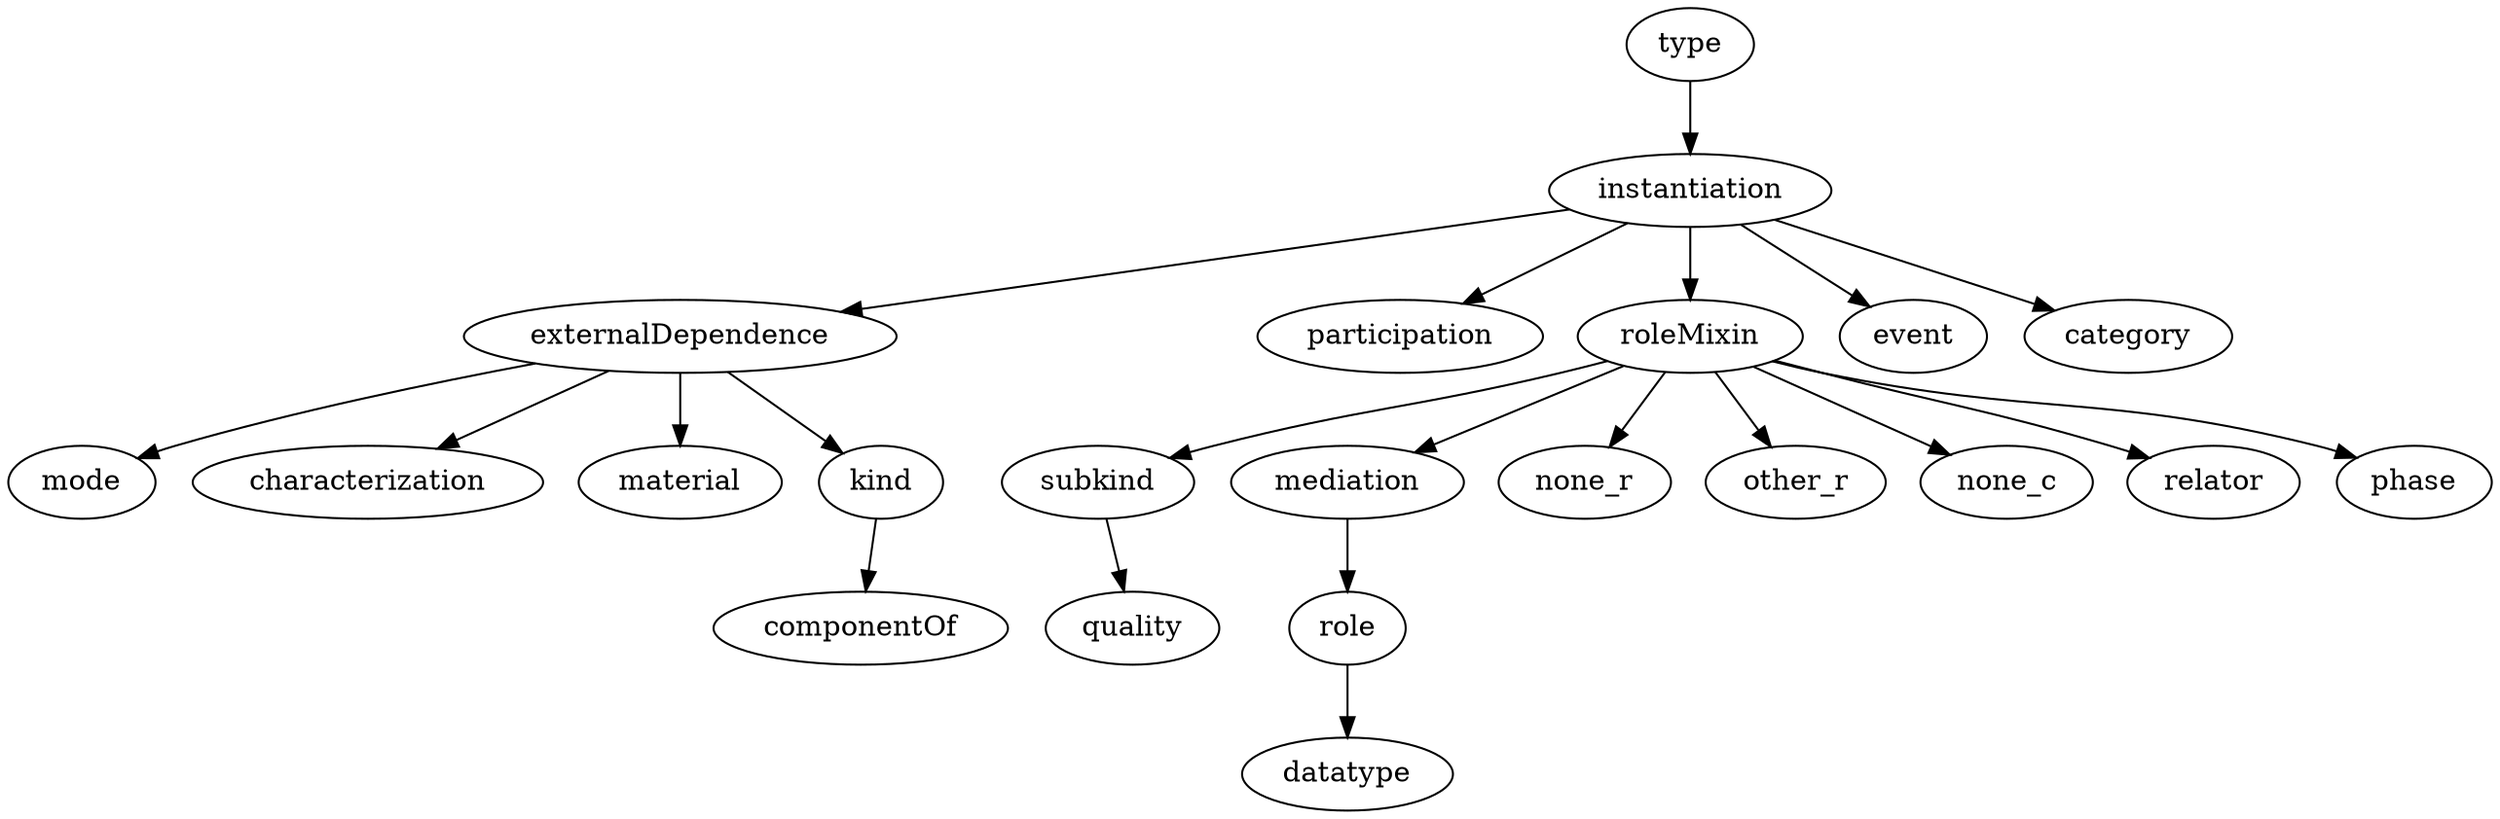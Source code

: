 strict digraph  {
type;
instantiation;
externalDependence;
participation;
roleMixin;
event;
category;
mode;
characterization;
material;
kind;
subkind;
mediation;
none_r;
other_r;
none_c;
relator;
phase;
componentOf;
quality;
role;
datatype;
type -> instantiation;
instantiation -> externalDependence;
instantiation -> participation;
instantiation -> roleMixin;
instantiation -> event;
instantiation -> category;
externalDependence -> mode;
externalDependence -> characterization;
externalDependence -> material;
externalDependence -> kind;
roleMixin -> subkind;
roleMixin -> mediation;
roleMixin -> none_r;
roleMixin -> other_r;
roleMixin -> none_c;
roleMixin -> relator;
roleMixin -> phase;
kind -> componentOf;
subkind -> quality;
mediation -> role;
role -> datatype;
}
